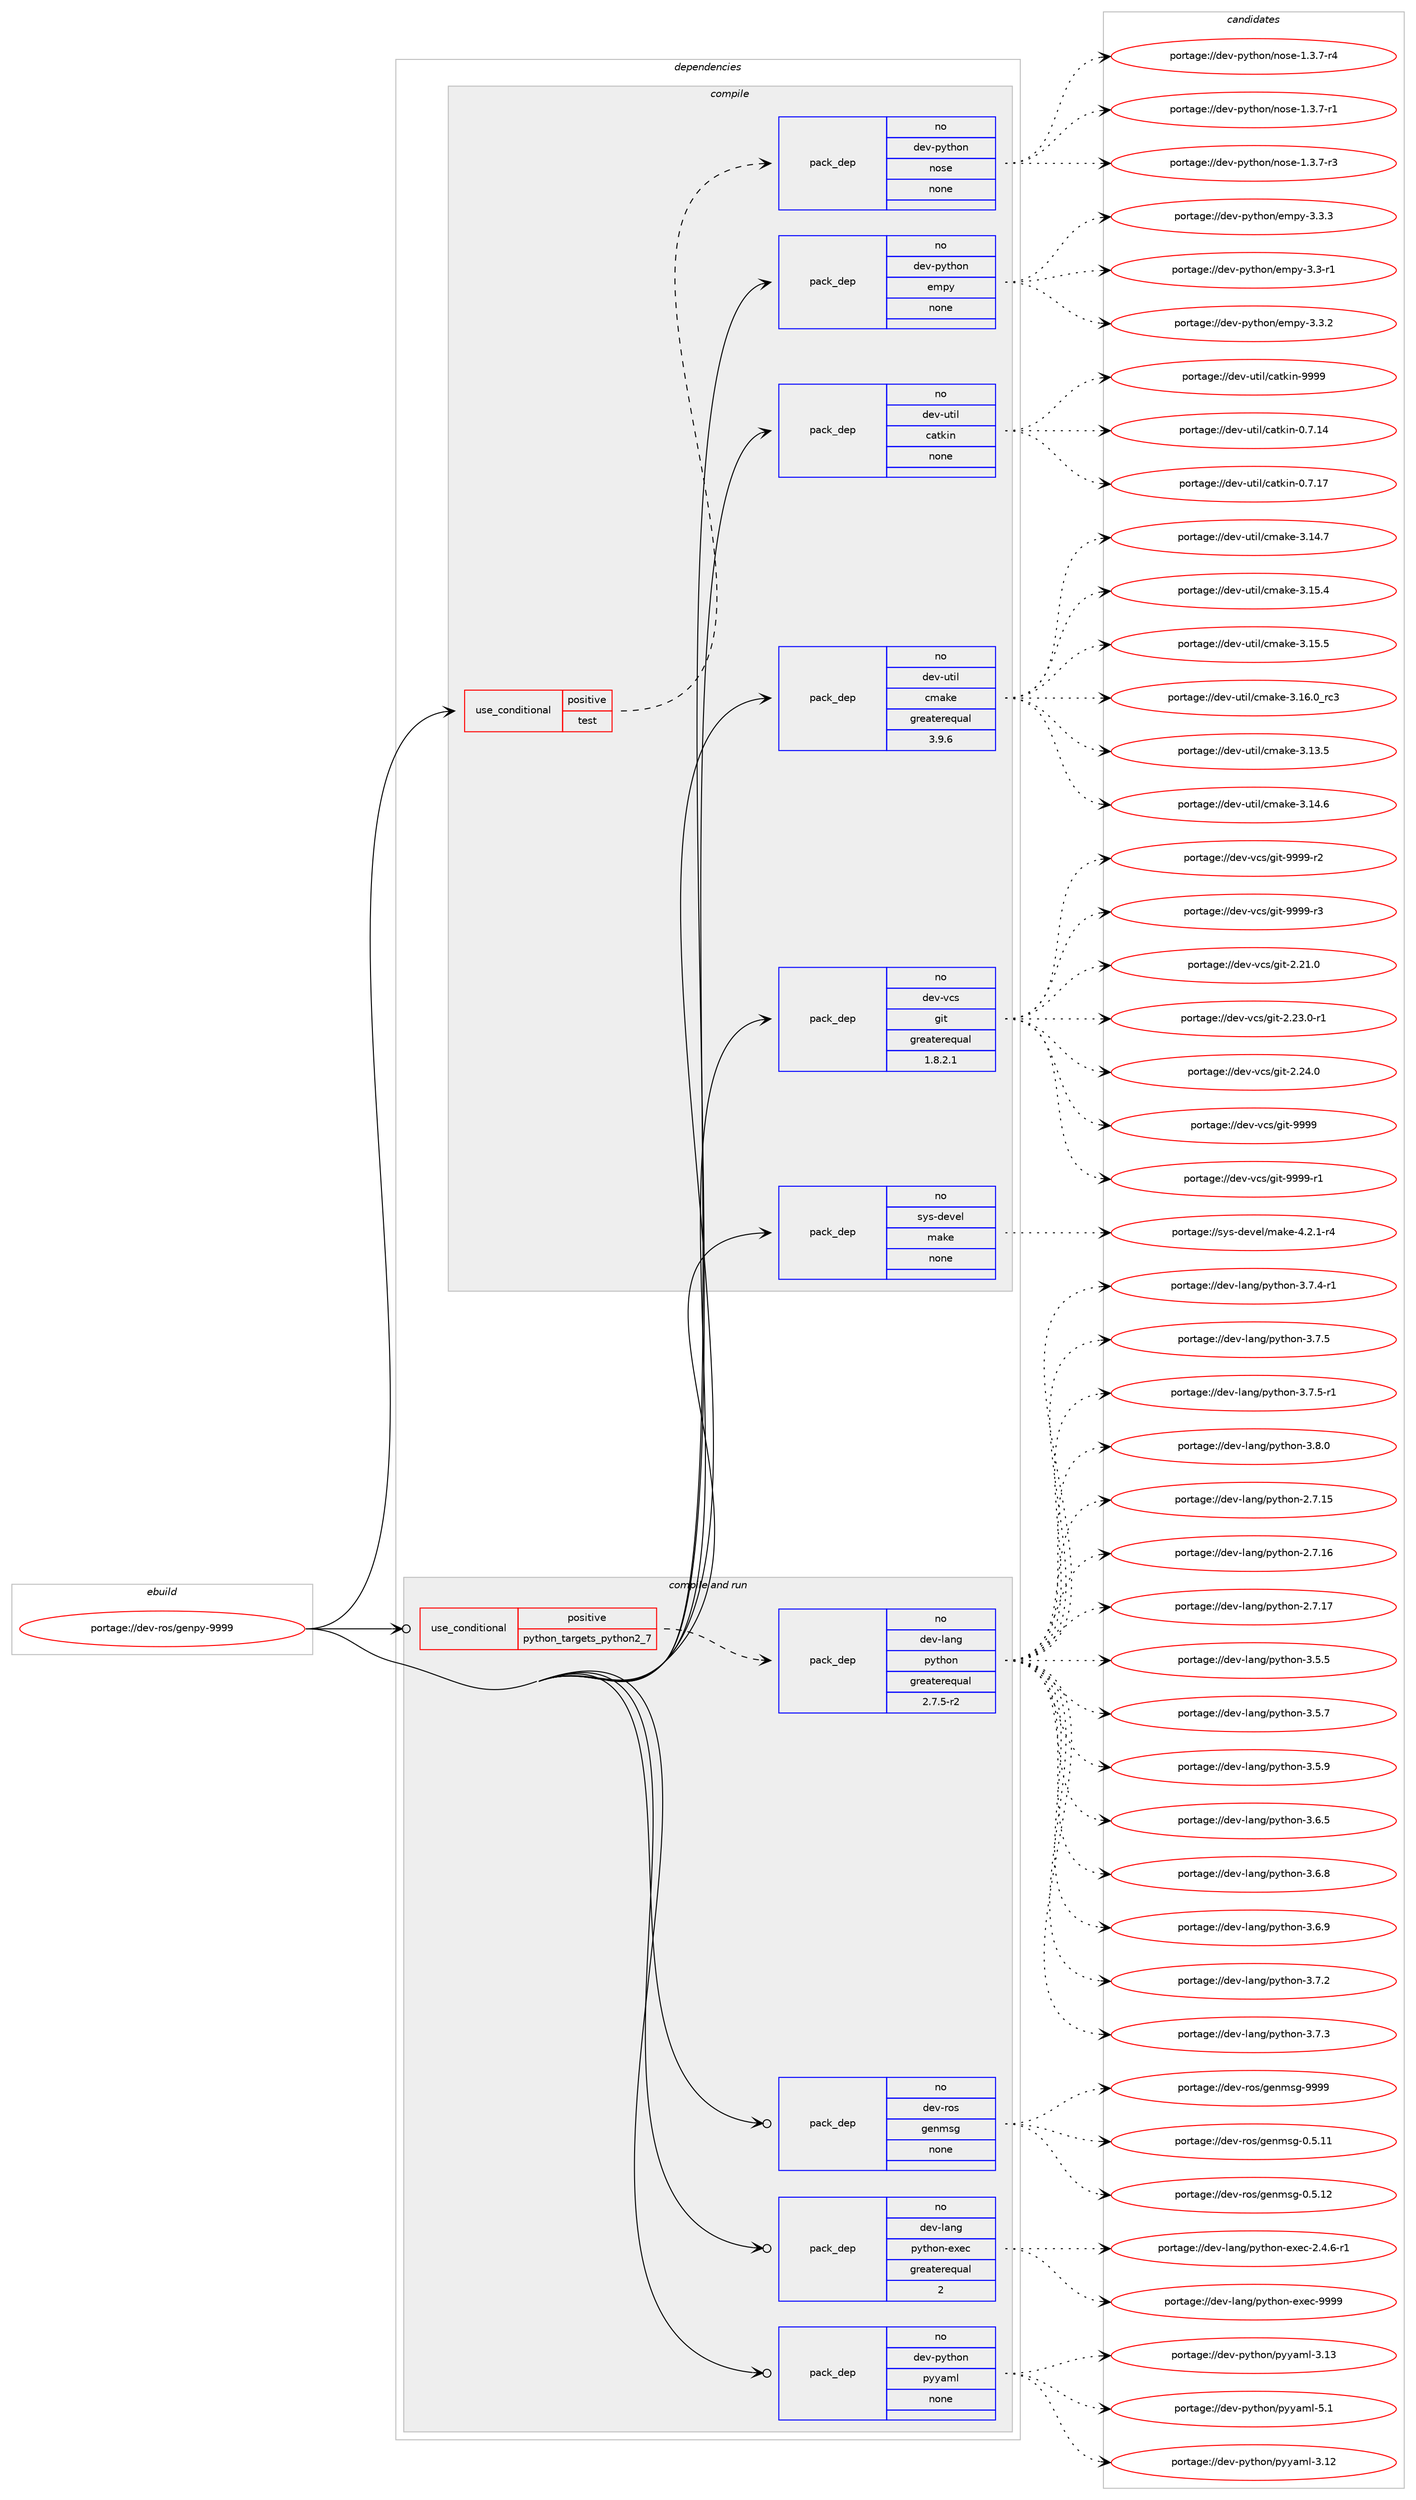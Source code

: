 digraph prolog {

# *************
# Graph options
# *************

newrank=true;
concentrate=true;
compound=true;
graph [rankdir=LR,fontname=Helvetica,fontsize=10,ranksep=1.5];#, ranksep=2.5, nodesep=0.2];
edge  [arrowhead=vee];
node  [fontname=Helvetica,fontsize=10];

# **********
# The ebuild
# **********

subgraph cluster_leftcol {
color=gray;
rank=same;
label=<<i>ebuild</i>>;
id [label="portage://dev-ros/genpy-9999", color=red, width=4, href="../dev-ros/genpy-9999.svg"];
}

# ****************
# The dependencies
# ****************

subgraph cluster_midcol {
color=gray;
label=<<i>dependencies</i>>;
subgraph cluster_compile {
fillcolor="#eeeeee";
style=filled;
label=<<i>compile</i>>;
subgraph cond42662 {
dependency187920 [label=<<TABLE BORDER="0" CELLBORDER="1" CELLSPACING="0" CELLPADDING="4"><TR><TD ROWSPAN="3" CELLPADDING="10">use_conditional</TD></TR><TR><TD>positive</TD></TR><TR><TD>test</TD></TR></TABLE>>, shape=none, color=red];
subgraph pack141830 {
dependency187921 [label=<<TABLE BORDER="0" CELLBORDER="1" CELLSPACING="0" CELLPADDING="4" WIDTH="220"><TR><TD ROWSPAN="6" CELLPADDING="30">pack_dep</TD></TR><TR><TD WIDTH="110">no</TD></TR><TR><TD>dev-python</TD></TR><TR><TD>nose</TD></TR><TR><TD>none</TD></TR><TR><TD></TD></TR></TABLE>>, shape=none, color=blue];
}
dependency187920:e -> dependency187921:w [weight=20,style="dashed",arrowhead="vee"];
}
id:e -> dependency187920:w [weight=20,style="solid",arrowhead="vee"];
subgraph pack141831 {
dependency187922 [label=<<TABLE BORDER="0" CELLBORDER="1" CELLSPACING="0" CELLPADDING="4" WIDTH="220"><TR><TD ROWSPAN="6" CELLPADDING="30">pack_dep</TD></TR><TR><TD WIDTH="110">no</TD></TR><TR><TD>dev-python</TD></TR><TR><TD>empy</TD></TR><TR><TD>none</TD></TR><TR><TD></TD></TR></TABLE>>, shape=none, color=blue];
}
id:e -> dependency187922:w [weight=20,style="solid",arrowhead="vee"];
subgraph pack141832 {
dependency187923 [label=<<TABLE BORDER="0" CELLBORDER="1" CELLSPACING="0" CELLPADDING="4" WIDTH="220"><TR><TD ROWSPAN="6" CELLPADDING="30">pack_dep</TD></TR><TR><TD WIDTH="110">no</TD></TR><TR><TD>dev-util</TD></TR><TR><TD>catkin</TD></TR><TR><TD>none</TD></TR><TR><TD></TD></TR></TABLE>>, shape=none, color=blue];
}
id:e -> dependency187923:w [weight=20,style="solid",arrowhead="vee"];
subgraph pack141833 {
dependency187924 [label=<<TABLE BORDER="0" CELLBORDER="1" CELLSPACING="0" CELLPADDING="4" WIDTH="220"><TR><TD ROWSPAN="6" CELLPADDING="30">pack_dep</TD></TR><TR><TD WIDTH="110">no</TD></TR><TR><TD>dev-util</TD></TR><TR><TD>cmake</TD></TR><TR><TD>greaterequal</TD></TR><TR><TD>3.9.6</TD></TR></TABLE>>, shape=none, color=blue];
}
id:e -> dependency187924:w [weight=20,style="solid",arrowhead="vee"];
subgraph pack141834 {
dependency187925 [label=<<TABLE BORDER="0" CELLBORDER="1" CELLSPACING="0" CELLPADDING="4" WIDTH="220"><TR><TD ROWSPAN="6" CELLPADDING="30">pack_dep</TD></TR><TR><TD WIDTH="110">no</TD></TR><TR><TD>dev-vcs</TD></TR><TR><TD>git</TD></TR><TR><TD>greaterequal</TD></TR><TR><TD>1.8.2.1</TD></TR></TABLE>>, shape=none, color=blue];
}
id:e -> dependency187925:w [weight=20,style="solid",arrowhead="vee"];
subgraph pack141835 {
dependency187926 [label=<<TABLE BORDER="0" CELLBORDER="1" CELLSPACING="0" CELLPADDING="4" WIDTH="220"><TR><TD ROWSPAN="6" CELLPADDING="30">pack_dep</TD></TR><TR><TD WIDTH="110">no</TD></TR><TR><TD>sys-devel</TD></TR><TR><TD>make</TD></TR><TR><TD>none</TD></TR><TR><TD></TD></TR></TABLE>>, shape=none, color=blue];
}
id:e -> dependency187926:w [weight=20,style="solid",arrowhead="vee"];
}
subgraph cluster_compileandrun {
fillcolor="#eeeeee";
style=filled;
label=<<i>compile and run</i>>;
subgraph cond42663 {
dependency187927 [label=<<TABLE BORDER="0" CELLBORDER="1" CELLSPACING="0" CELLPADDING="4"><TR><TD ROWSPAN="3" CELLPADDING="10">use_conditional</TD></TR><TR><TD>positive</TD></TR><TR><TD>python_targets_python2_7</TD></TR></TABLE>>, shape=none, color=red];
subgraph pack141836 {
dependency187928 [label=<<TABLE BORDER="0" CELLBORDER="1" CELLSPACING="0" CELLPADDING="4" WIDTH="220"><TR><TD ROWSPAN="6" CELLPADDING="30">pack_dep</TD></TR><TR><TD WIDTH="110">no</TD></TR><TR><TD>dev-lang</TD></TR><TR><TD>python</TD></TR><TR><TD>greaterequal</TD></TR><TR><TD>2.7.5-r2</TD></TR></TABLE>>, shape=none, color=blue];
}
dependency187927:e -> dependency187928:w [weight=20,style="dashed",arrowhead="vee"];
}
id:e -> dependency187927:w [weight=20,style="solid",arrowhead="odotvee"];
subgraph pack141837 {
dependency187929 [label=<<TABLE BORDER="0" CELLBORDER="1" CELLSPACING="0" CELLPADDING="4" WIDTH="220"><TR><TD ROWSPAN="6" CELLPADDING="30">pack_dep</TD></TR><TR><TD WIDTH="110">no</TD></TR><TR><TD>dev-lang</TD></TR><TR><TD>python-exec</TD></TR><TR><TD>greaterequal</TD></TR><TR><TD>2</TD></TR></TABLE>>, shape=none, color=blue];
}
id:e -> dependency187929:w [weight=20,style="solid",arrowhead="odotvee"];
subgraph pack141838 {
dependency187930 [label=<<TABLE BORDER="0" CELLBORDER="1" CELLSPACING="0" CELLPADDING="4" WIDTH="220"><TR><TD ROWSPAN="6" CELLPADDING="30">pack_dep</TD></TR><TR><TD WIDTH="110">no</TD></TR><TR><TD>dev-python</TD></TR><TR><TD>pyyaml</TD></TR><TR><TD>none</TD></TR><TR><TD></TD></TR></TABLE>>, shape=none, color=blue];
}
id:e -> dependency187930:w [weight=20,style="solid",arrowhead="odotvee"];
subgraph pack141839 {
dependency187931 [label=<<TABLE BORDER="0" CELLBORDER="1" CELLSPACING="0" CELLPADDING="4" WIDTH="220"><TR><TD ROWSPAN="6" CELLPADDING="30">pack_dep</TD></TR><TR><TD WIDTH="110">no</TD></TR><TR><TD>dev-ros</TD></TR><TR><TD>genmsg</TD></TR><TR><TD>none</TD></TR><TR><TD></TD></TR></TABLE>>, shape=none, color=blue];
}
id:e -> dependency187931:w [weight=20,style="solid",arrowhead="odotvee"];
}
subgraph cluster_run {
fillcolor="#eeeeee";
style=filled;
label=<<i>run</i>>;
}
}

# **************
# The candidates
# **************

subgraph cluster_choices {
rank=same;
color=gray;
label=<<i>candidates</i>>;

subgraph choice141830 {
color=black;
nodesep=1;
choiceportage10010111845112121116104111110471101111151014549465146554511449 [label="portage://dev-python/nose-1.3.7-r1", color=red, width=4,href="../dev-python/nose-1.3.7-r1.svg"];
choiceportage10010111845112121116104111110471101111151014549465146554511451 [label="portage://dev-python/nose-1.3.7-r3", color=red, width=4,href="../dev-python/nose-1.3.7-r3.svg"];
choiceportage10010111845112121116104111110471101111151014549465146554511452 [label="portage://dev-python/nose-1.3.7-r4", color=red, width=4,href="../dev-python/nose-1.3.7-r4.svg"];
dependency187921:e -> choiceportage10010111845112121116104111110471101111151014549465146554511449:w [style=dotted,weight="100"];
dependency187921:e -> choiceportage10010111845112121116104111110471101111151014549465146554511451:w [style=dotted,weight="100"];
dependency187921:e -> choiceportage10010111845112121116104111110471101111151014549465146554511452:w [style=dotted,weight="100"];
}
subgraph choice141831 {
color=black;
nodesep=1;
choiceportage1001011184511212111610411111047101109112121455146514511449 [label="portage://dev-python/empy-3.3-r1", color=red, width=4,href="../dev-python/empy-3.3-r1.svg"];
choiceportage1001011184511212111610411111047101109112121455146514650 [label="portage://dev-python/empy-3.3.2", color=red, width=4,href="../dev-python/empy-3.3.2.svg"];
choiceportage1001011184511212111610411111047101109112121455146514651 [label="portage://dev-python/empy-3.3.3", color=red, width=4,href="../dev-python/empy-3.3.3.svg"];
dependency187922:e -> choiceportage1001011184511212111610411111047101109112121455146514511449:w [style=dotted,weight="100"];
dependency187922:e -> choiceportage1001011184511212111610411111047101109112121455146514650:w [style=dotted,weight="100"];
dependency187922:e -> choiceportage1001011184511212111610411111047101109112121455146514651:w [style=dotted,weight="100"];
}
subgraph choice141832 {
color=black;
nodesep=1;
choiceportage1001011184511711610510847999711610710511045484655464952 [label="portage://dev-util/catkin-0.7.14", color=red, width=4,href="../dev-util/catkin-0.7.14.svg"];
choiceportage1001011184511711610510847999711610710511045484655464955 [label="portage://dev-util/catkin-0.7.17", color=red, width=4,href="../dev-util/catkin-0.7.17.svg"];
choiceportage100101118451171161051084799971161071051104557575757 [label="portage://dev-util/catkin-9999", color=red, width=4,href="../dev-util/catkin-9999.svg"];
dependency187923:e -> choiceportage1001011184511711610510847999711610710511045484655464952:w [style=dotted,weight="100"];
dependency187923:e -> choiceportage1001011184511711610510847999711610710511045484655464955:w [style=dotted,weight="100"];
dependency187923:e -> choiceportage100101118451171161051084799971161071051104557575757:w [style=dotted,weight="100"];
}
subgraph choice141833 {
color=black;
nodesep=1;
choiceportage1001011184511711610510847991099710710145514649514653 [label="portage://dev-util/cmake-3.13.5", color=red, width=4,href="../dev-util/cmake-3.13.5.svg"];
choiceportage1001011184511711610510847991099710710145514649524654 [label="portage://dev-util/cmake-3.14.6", color=red, width=4,href="../dev-util/cmake-3.14.6.svg"];
choiceportage1001011184511711610510847991099710710145514649524655 [label="portage://dev-util/cmake-3.14.7", color=red, width=4,href="../dev-util/cmake-3.14.7.svg"];
choiceportage1001011184511711610510847991099710710145514649534652 [label="portage://dev-util/cmake-3.15.4", color=red, width=4,href="../dev-util/cmake-3.15.4.svg"];
choiceportage1001011184511711610510847991099710710145514649534653 [label="portage://dev-util/cmake-3.15.5", color=red, width=4,href="../dev-util/cmake-3.15.5.svg"];
choiceportage1001011184511711610510847991099710710145514649544648951149951 [label="portage://dev-util/cmake-3.16.0_rc3", color=red, width=4,href="../dev-util/cmake-3.16.0_rc3.svg"];
dependency187924:e -> choiceportage1001011184511711610510847991099710710145514649514653:w [style=dotted,weight="100"];
dependency187924:e -> choiceportage1001011184511711610510847991099710710145514649524654:w [style=dotted,weight="100"];
dependency187924:e -> choiceportage1001011184511711610510847991099710710145514649524655:w [style=dotted,weight="100"];
dependency187924:e -> choiceportage1001011184511711610510847991099710710145514649534652:w [style=dotted,weight="100"];
dependency187924:e -> choiceportage1001011184511711610510847991099710710145514649534653:w [style=dotted,weight="100"];
dependency187924:e -> choiceportage1001011184511711610510847991099710710145514649544648951149951:w [style=dotted,weight="100"];
}
subgraph choice141834 {
color=black;
nodesep=1;
choiceportage10010111845118991154710310511645504650494648 [label="portage://dev-vcs/git-2.21.0", color=red, width=4,href="../dev-vcs/git-2.21.0.svg"];
choiceportage100101118451189911547103105116455046505146484511449 [label="portage://dev-vcs/git-2.23.0-r1", color=red, width=4,href="../dev-vcs/git-2.23.0-r1.svg"];
choiceportage10010111845118991154710310511645504650524648 [label="portage://dev-vcs/git-2.24.0", color=red, width=4,href="../dev-vcs/git-2.24.0.svg"];
choiceportage1001011184511899115471031051164557575757 [label="portage://dev-vcs/git-9999", color=red, width=4,href="../dev-vcs/git-9999.svg"];
choiceportage10010111845118991154710310511645575757574511449 [label="portage://dev-vcs/git-9999-r1", color=red, width=4,href="../dev-vcs/git-9999-r1.svg"];
choiceportage10010111845118991154710310511645575757574511450 [label="portage://dev-vcs/git-9999-r2", color=red, width=4,href="../dev-vcs/git-9999-r2.svg"];
choiceportage10010111845118991154710310511645575757574511451 [label="portage://dev-vcs/git-9999-r3", color=red, width=4,href="../dev-vcs/git-9999-r3.svg"];
dependency187925:e -> choiceportage10010111845118991154710310511645504650494648:w [style=dotted,weight="100"];
dependency187925:e -> choiceportage100101118451189911547103105116455046505146484511449:w [style=dotted,weight="100"];
dependency187925:e -> choiceportage10010111845118991154710310511645504650524648:w [style=dotted,weight="100"];
dependency187925:e -> choiceportage1001011184511899115471031051164557575757:w [style=dotted,weight="100"];
dependency187925:e -> choiceportage10010111845118991154710310511645575757574511449:w [style=dotted,weight="100"];
dependency187925:e -> choiceportage10010111845118991154710310511645575757574511450:w [style=dotted,weight="100"];
dependency187925:e -> choiceportage10010111845118991154710310511645575757574511451:w [style=dotted,weight="100"];
}
subgraph choice141835 {
color=black;
nodesep=1;
choiceportage1151211154510010111810110847109971071014552465046494511452 [label="portage://sys-devel/make-4.2.1-r4", color=red, width=4,href="../sys-devel/make-4.2.1-r4.svg"];
dependency187926:e -> choiceportage1151211154510010111810110847109971071014552465046494511452:w [style=dotted,weight="100"];
}
subgraph choice141836 {
color=black;
nodesep=1;
choiceportage10010111845108971101034711212111610411111045504655464953 [label="portage://dev-lang/python-2.7.15", color=red, width=4,href="../dev-lang/python-2.7.15.svg"];
choiceportage10010111845108971101034711212111610411111045504655464954 [label="portage://dev-lang/python-2.7.16", color=red, width=4,href="../dev-lang/python-2.7.16.svg"];
choiceportage10010111845108971101034711212111610411111045504655464955 [label="portage://dev-lang/python-2.7.17", color=red, width=4,href="../dev-lang/python-2.7.17.svg"];
choiceportage100101118451089711010347112121116104111110455146534653 [label="portage://dev-lang/python-3.5.5", color=red, width=4,href="../dev-lang/python-3.5.5.svg"];
choiceportage100101118451089711010347112121116104111110455146534655 [label="portage://dev-lang/python-3.5.7", color=red, width=4,href="../dev-lang/python-3.5.7.svg"];
choiceportage100101118451089711010347112121116104111110455146534657 [label="portage://dev-lang/python-3.5.9", color=red, width=4,href="../dev-lang/python-3.5.9.svg"];
choiceportage100101118451089711010347112121116104111110455146544653 [label="portage://dev-lang/python-3.6.5", color=red, width=4,href="../dev-lang/python-3.6.5.svg"];
choiceportage100101118451089711010347112121116104111110455146544656 [label="portage://dev-lang/python-3.6.8", color=red, width=4,href="../dev-lang/python-3.6.8.svg"];
choiceportage100101118451089711010347112121116104111110455146544657 [label="portage://dev-lang/python-3.6.9", color=red, width=4,href="../dev-lang/python-3.6.9.svg"];
choiceportage100101118451089711010347112121116104111110455146554650 [label="portage://dev-lang/python-3.7.2", color=red, width=4,href="../dev-lang/python-3.7.2.svg"];
choiceportage100101118451089711010347112121116104111110455146554651 [label="portage://dev-lang/python-3.7.3", color=red, width=4,href="../dev-lang/python-3.7.3.svg"];
choiceportage1001011184510897110103471121211161041111104551465546524511449 [label="portage://dev-lang/python-3.7.4-r1", color=red, width=4,href="../dev-lang/python-3.7.4-r1.svg"];
choiceportage100101118451089711010347112121116104111110455146554653 [label="portage://dev-lang/python-3.7.5", color=red, width=4,href="../dev-lang/python-3.7.5.svg"];
choiceportage1001011184510897110103471121211161041111104551465546534511449 [label="portage://dev-lang/python-3.7.5-r1", color=red, width=4,href="../dev-lang/python-3.7.5-r1.svg"];
choiceportage100101118451089711010347112121116104111110455146564648 [label="portage://dev-lang/python-3.8.0", color=red, width=4,href="../dev-lang/python-3.8.0.svg"];
dependency187928:e -> choiceportage10010111845108971101034711212111610411111045504655464953:w [style=dotted,weight="100"];
dependency187928:e -> choiceportage10010111845108971101034711212111610411111045504655464954:w [style=dotted,weight="100"];
dependency187928:e -> choiceportage10010111845108971101034711212111610411111045504655464955:w [style=dotted,weight="100"];
dependency187928:e -> choiceportage100101118451089711010347112121116104111110455146534653:w [style=dotted,weight="100"];
dependency187928:e -> choiceportage100101118451089711010347112121116104111110455146534655:w [style=dotted,weight="100"];
dependency187928:e -> choiceportage100101118451089711010347112121116104111110455146534657:w [style=dotted,weight="100"];
dependency187928:e -> choiceportage100101118451089711010347112121116104111110455146544653:w [style=dotted,weight="100"];
dependency187928:e -> choiceportage100101118451089711010347112121116104111110455146544656:w [style=dotted,weight="100"];
dependency187928:e -> choiceportage100101118451089711010347112121116104111110455146544657:w [style=dotted,weight="100"];
dependency187928:e -> choiceportage100101118451089711010347112121116104111110455146554650:w [style=dotted,weight="100"];
dependency187928:e -> choiceportage100101118451089711010347112121116104111110455146554651:w [style=dotted,weight="100"];
dependency187928:e -> choiceportage1001011184510897110103471121211161041111104551465546524511449:w [style=dotted,weight="100"];
dependency187928:e -> choiceportage100101118451089711010347112121116104111110455146554653:w [style=dotted,weight="100"];
dependency187928:e -> choiceportage1001011184510897110103471121211161041111104551465546534511449:w [style=dotted,weight="100"];
dependency187928:e -> choiceportage100101118451089711010347112121116104111110455146564648:w [style=dotted,weight="100"];
}
subgraph choice141837 {
color=black;
nodesep=1;
choiceportage10010111845108971101034711212111610411111045101120101994550465246544511449 [label="portage://dev-lang/python-exec-2.4.6-r1", color=red, width=4,href="../dev-lang/python-exec-2.4.6-r1.svg"];
choiceportage10010111845108971101034711212111610411111045101120101994557575757 [label="portage://dev-lang/python-exec-9999", color=red, width=4,href="../dev-lang/python-exec-9999.svg"];
dependency187929:e -> choiceportage10010111845108971101034711212111610411111045101120101994550465246544511449:w [style=dotted,weight="100"];
dependency187929:e -> choiceportage10010111845108971101034711212111610411111045101120101994557575757:w [style=dotted,weight="100"];
}
subgraph choice141838 {
color=black;
nodesep=1;
choiceportage1001011184511212111610411111047112121121971091084551464950 [label="portage://dev-python/pyyaml-3.12", color=red, width=4,href="../dev-python/pyyaml-3.12.svg"];
choiceportage1001011184511212111610411111047112121121971091084551464951 [label="portage://dev-python/pyyaml-3.13", color=red, width=4,href="../dev-python/pyyaml-3.13.svg"];
choiceportage10010111845112121116104111110471121211219710910845534649 [label="portage://dev-python/pyyaml-5.1", color=red, width=4,href="../dev-python/pyyaml-5.1.svg"];
dependency187930:e -> choiceportage1001011184511212111610411111047112121121971091084551464950:w [style=dotted,weight="100"];
dependency187930:e -> choiceportage1001011184511212111610411111047112121121971091084551464951:w [style=dotted,weight="100"];
dependency187930:e -> choiceportage10010111845112121116104111110471121211219710910845534649:w [style=dotted,weight="100"];
}
subgraph choice141839 {
color=black;
nodesep=1;
choiceportage100101118451141111154710310111010911510345484653464949 [label="portage://dev-ros/genmsg-0.5.11", color=red, width=4,href="../dev-ros/genmsg-0.5.11.svg"];
choiceportage100101118451141111154710310111010911510345484653464950 [label="portage://dev-ros/genmsg-0.5.12", color=red, width=4,href="../dev-ros/genmsg-0.5.12.svg"];
choiceportage10010111845114111115471031011101091151034557575757 [label="portage://dev-ros/genmsg-9999", color=red, width=4,href="../dev-ros/genmsg-9999.svg"];
dependency187931:e -> choiceportage100101118451141111154710310111010911510345484653464949:w [style=dotted,weight="100"];
dependency187931:e -> choiceportage100101118451141111154710310111010911510345484653464950:w [style=dotted,weight="100"];
dependency187931:e -> choiceportage10010111845114111115471031011101091151034557575757:w [style=dotted,weight="100"];
}
}

}
